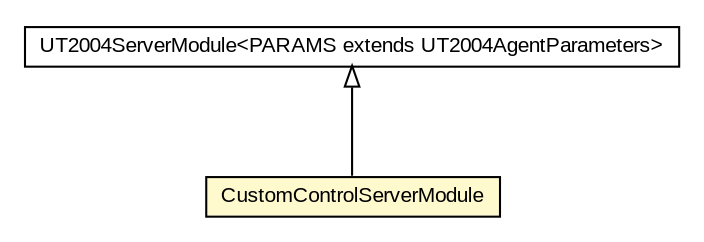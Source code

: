 #!/usr/local/bin/dot
#
# Class diagram 
# Generated by UMLGraph version 5.1 (http://www.umlgraph.org/)
#

digraph G {
	edge [fontname="arial",fontsize=10,labelfontname="arial",labelfontsize=10];
	node [fontname="arial",fontsize=10,shape=plaintext];
	nodesep=0.25;
	ranksep=0.5;
	// com.mycompany.utbotcontest.CustomControlServerModule
	c16 [label=<<table title="com.mycompany.utbotcontest.CustomControlServerModule" border="0" cellborder="1" cellspacing="0" cellpadding="2" port="p" bgcolor="lemonChiffon" href="./CustomControlServerModule.html">
		<tr><td><table border="0" cellspacing="0" cellpadding="1">
<tr><td align="center" balign="center"> CustomControlServerModule </td></tr>
		</table></td></tr>
		</table>>, fontname="arial", fontcolor="black", fontsize=10.0];
	//com.mycompany.utbotcontest.CustomControlServerModule extends cz.cuni.amis.pogamut.ut2004.factory.guice.remoteagent.UT2004ServerModule
	c19:p -> c16:p [dir=back,arrowtail=empty];
	// cz.cuni.amis.pogamut.ut2004.factory.guice.remoteagent.UT2004ServerModule<PARAMS extends cz.cuni.amis.pogamut.ut2004.agent.params.UT2004AgentParameters>
	c19 [label=<<table title="cz.cuni.amis.pogamut.ut2004.factory.guice.remoteagent.UT2004ServerModule" border="0" cellborder="1" cellspacing="0" cellpadding="2" port="p" href="http://diana.ms.mff.cuni.cz/maven-sites/pogamut/3.7.0/pogamut-ut2004/apidocs/cz/cuni/amis/pogamut/ut2004/factory/guice/remoteagent/UT2004ServerModule.html">
		<tr><td><table border="0" cellspacing="0" cellpadding="1">
<tr><td align="center" balign="center"> UT2004ServerModule&lt;PARAMS extends UT2004AgentParameters&gt; </td></tr>
		</table></td></tr>
		</table>>, fontname="arial", fontcolor="black", fontsize=10.0];
}

